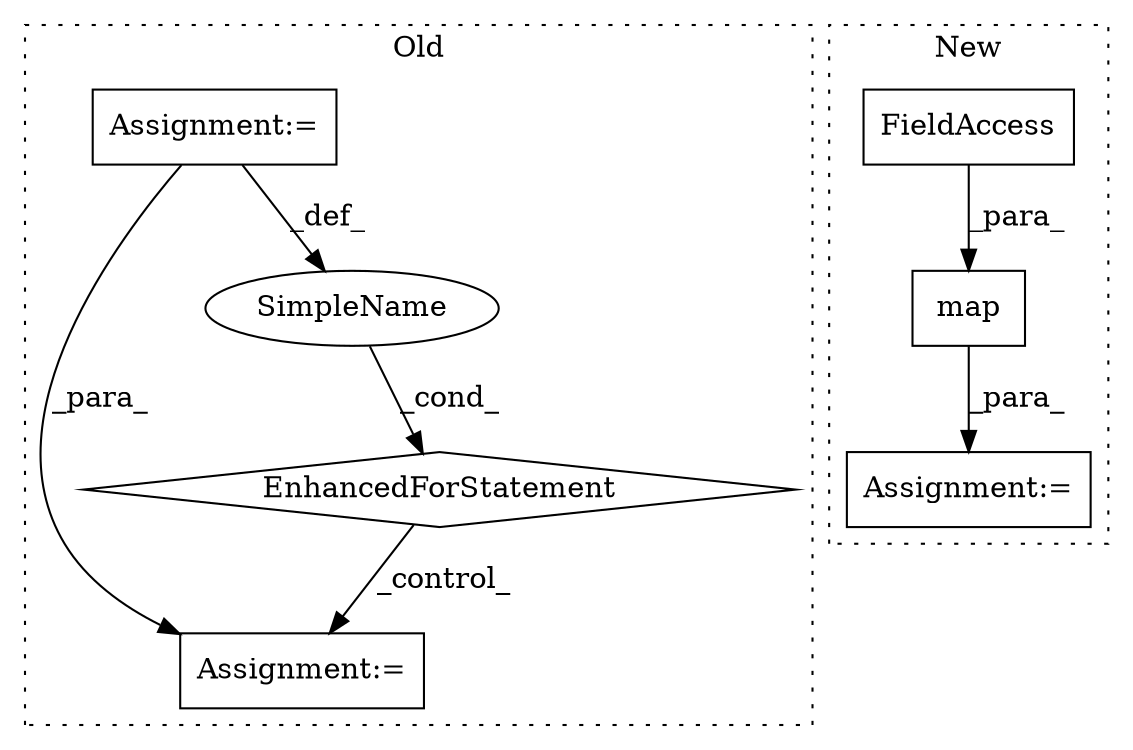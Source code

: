 digraph G {
subgraph cluster0 {
1 [label="EnhancedForStatement" a="70" s="9430,9516" l="57,2" shape="diamond"];
3 [label="Assignment:=" a="7" s="9430,9516" l="57,2" shape="box"];
5 [label="Assignment:=" a="7" s="9540" l="1" shape="box"];
6 [label="SimpleName" a="42" s="9491" l="1" shape="ellipse"];
label = "Old";
style="dotted";
}
subgraph cluster1 {
2 [label="map" a="32" s="9463,9495" l="4,1" shape="box"];
4 [label="Assignment:=" a="7" s="9462" l="1" shape="box"];
7 [label="FieldAccess" a="22" s="9467" l="18" shape="box"];
label = "New";
style="dotted";
}
1 -> 5 [label="_control_"];
2 -> 4 [label="_para_"];
3 -> 5 [label="_para_"];
3 -> 6 [label="_def_"];
6 -> 1 [label="_cond_"];
7 -> 2 [label="_para_"];
}